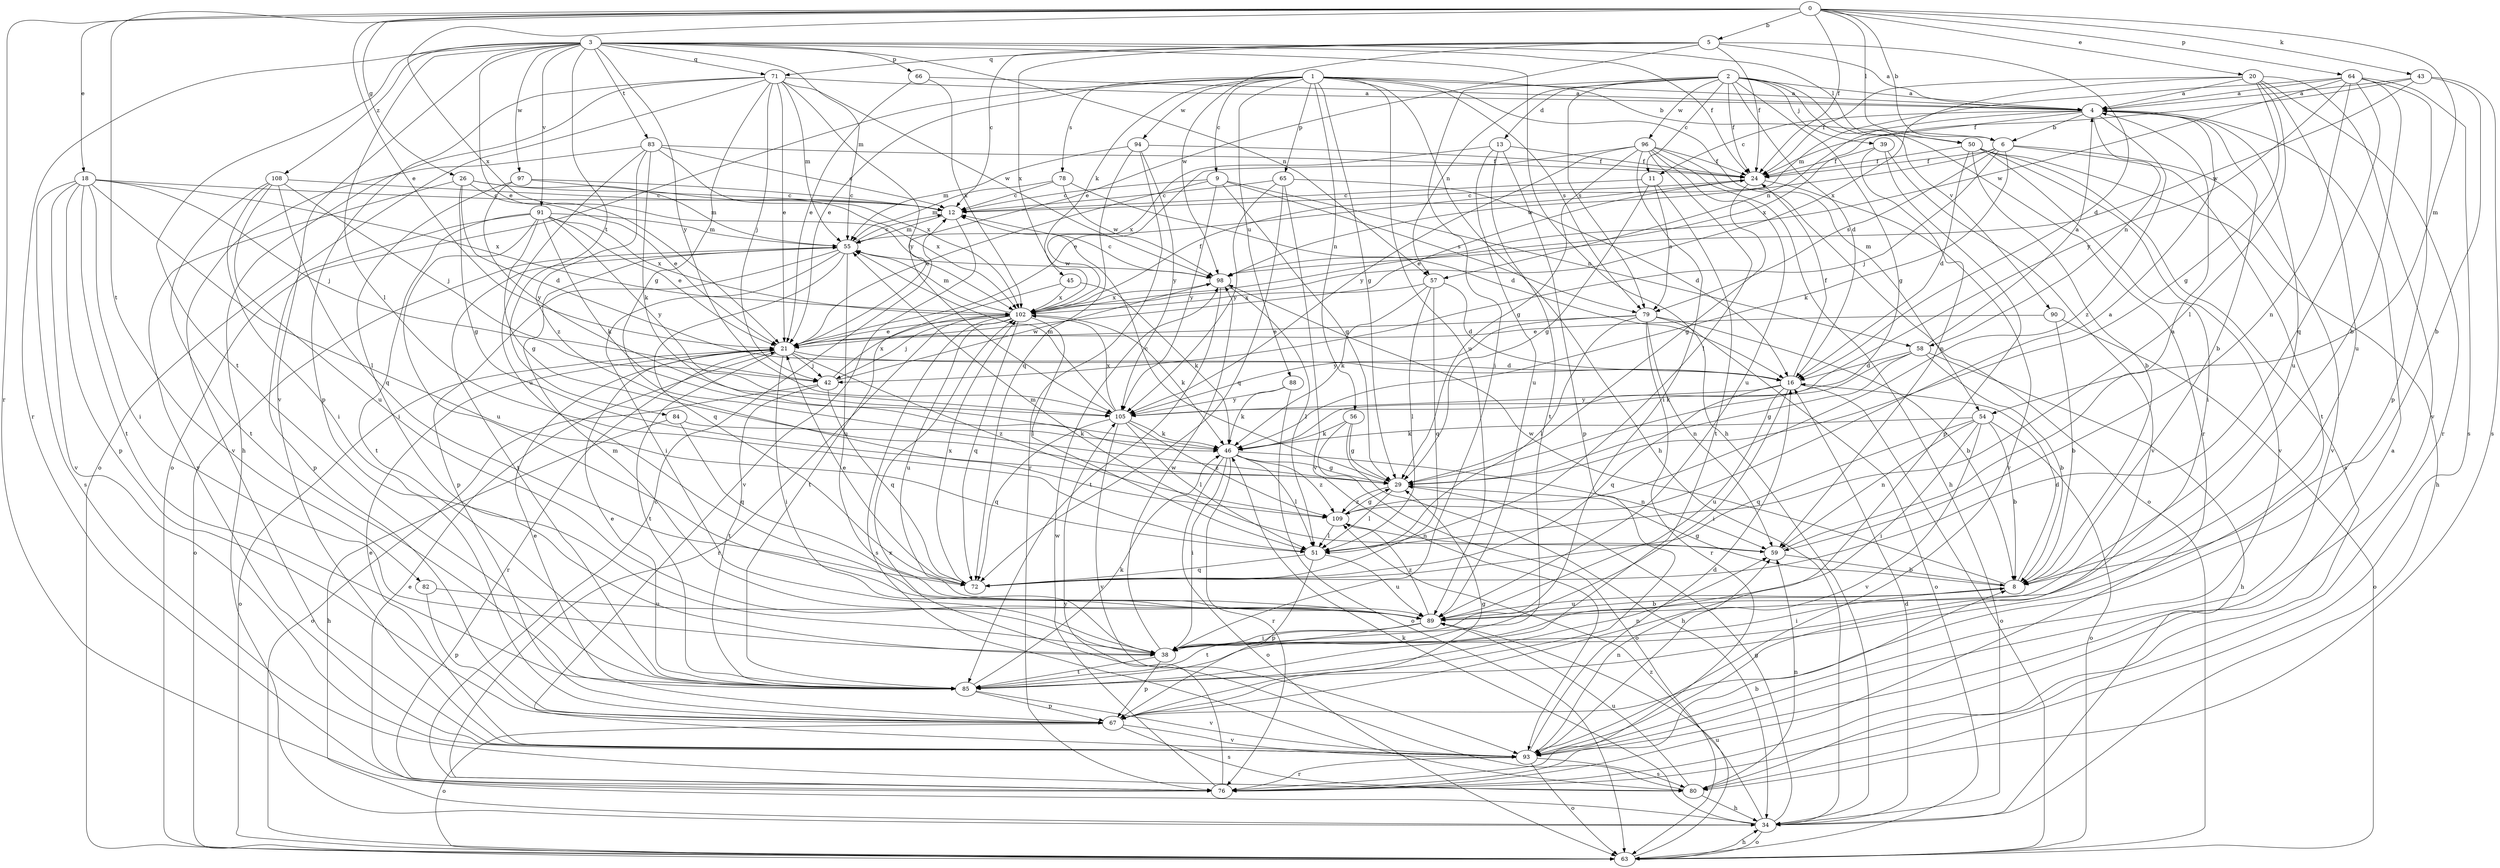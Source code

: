 strict digraph  {
0;
1;
2;
3;
4;
5;
6;
8;
9;
11;
12;
13;
16;
18;
20;
21;
24;
26;
29;
34;
38;
39;
42;
43;
45;
46;
50;
51;
54;
55;
56;
57;
58;
59;
63;
64;
65;
66;
67;
71;
72;
76;
78;
79;
80;
82;
83;
84;
85;
88;
89;
90;
91;
93;
94;
96;
97;
98;
102;
105;
108;
109;
0 -> 5  [label=b];
0 -> 6  [label=b];
0 -> 18  [label=e];
0 -> 20  [label=e];
0 -> 21  [label=e];
0 -> 24  [label=f];
0 -> 26  [label=g];
0 -> 43  [label=k];
0 -> 50  [label=l];
0 -> 54  [label=m];
0 -> 64  [label=p];
0 -> 76  [label=r];
0 -> 82  [label=t];
0 -> 102  [label=x];
1 -> 4  [label=a];
1 -> 6  [label=b];
1 -> 9  [label=c];
1 -> 21  [label=e];
1 -> 29  [label=g];
1 -> 34  [label=h];
1 -> 45  [label=k];
1 -> 54  [label=m];
1 -> 56  [label=n];
1 -> 63  [label=o];
1 -> 65  [label=p];
1 -> 78  [label=s];
1 -> 79  [label=s];
1 -> 88  [label=u];
1 -> 89  [label=u];
1 -> 94  [label=w];
2 -> 4  [label=a];
2 -> 11  [label=c];
2 -> 13  [label=d];
2 -> 16  [label=d];
2 -> 24  [label=f];
2 -> 29  [label=g];
2 -> 38  [label=i];
2 -> 39  [label=j];
2 -> 57  [label=n];
2 -> 76  [label=r];
2 -> 79  [label=s];
2 -> 90  [label=v];
2 -> 96  [label=w];
3 -> 21  [label=e];
3 -> 24  [label=f];
3 -> 34  [label=h];
3 -> 50  [label=l];
3 -> 51  [label=l];
3 -> 55  [label=m];
3 -> 57  [label=n];
3 -> 66  [label=p];
3 -> 71  [label=q];
3 -> 76  [label=r];
3 -> 83  [label=t];
3 -> 84  [label=t];
3 -> 85  [label=t];
3 -> 91  [label=v];
3 -> 93  [label=v];
3 -> 97  [label=w];
3 -> 105  [label=y];
3 -> 108  [label=z];
4 -> 6  [label=b];
4 -> 8  [label=b];
4 -> 11  [label=c];
4 -> 57  [label=n];
4 -> 58  [label=n];
4 -> 89  [label=u];
4 -> 102  [label=x];
4 -> 109  [label=z];
5 -> 4  [label=a];
5 -> 12  [label=c];
5 -> 16  [label=d];
5 -> 21  [label=e];
5 -> 24  [label=f];
5 -> 71  [label=q];
5 -> 98  [label=w];
5 -> 102  [label=x];
6 -> 24  [label=f];
6 -> 42  [label=j];
6 -> 46  [label=k];
6 -> 79  [label=s];
6 -> 85  [label=t];
6 -> 93  [label=v];
6 -> 98  [label=w];
8 -> 16  [label=d];
8 -> 29  [label=g];
8 -> 38  [label=i];
8 -> 89  [label=u];
8 -> 98  [label=w];
9 -> 12  [label=c];
9 -> 21  [label=e];
9 -> 29  [label=g];
9 -> 58  [label=n];
9 -> 79  [label=s];
9 -> 105  [label=y];
11 -> 12  [label=c];
11 -> 29  [label=g];
11 -> 79  [label=s];
11 -> 85  [label=t];
12 -> 55  [label=m];
12 -> 93  [label=v];
13 -> 24  [label=f];
13 -> 67  [label=p];
13 -> 85  [label=t];
13 -> 89  [label=u];
13 -> 102  [label=x];
16 -> 24  [label=f];
16 -> 38  [label=i];
16 -> 63  [label=o];
16 -> 72  [label=q];
16 -> 89  [label=u];
16 -> 105  [label=y];
18 -> 12  [label=c];
18 -> 38  [label=i];
18 -> 42  [label=j];
18 -> 51  [label=l];
18 -> 67  [label=p];
18 -> 80  [label=s];
18 -> 85  [label=t];
18 -> 93  [label=v];
18 -> 102  [label=x];
20 -> 4  [label=a];
20 -> 24  [label=f];
20 -> 29  [label=g];
20 -> 51  [label=l];
20 -> 76  [label=r];
20 -> 89  [label=u];
20 -> 93  [label=v];
20 -> 102  [label=x];
21 -> 16  [label=d];
21 -> 38  [label=i];
21 -> 42  [label=j];
21 -> 63  [label=o];
21 -> 76  [label=r];
21 -> 85  [label=t];
21 -> 109  [label=z];
24 -> 12  [label=c];
24 -> 21  [label=e];
24 -> 29  [label=g];
24 -> 93  [label=v];
26 -> 12  [label=c];
26 -> 16  [label=d];
26 -> 21  [label=e];
26 -> 29  [label=g];
26 -> 55  [label=m];
26 -> 93  [label=v];
29 -> 12  [label=c];
29 -> 51  [label=l];
29 -> 109  [label=z];
34 -> 16  [label=d];
34 -> 21  [label=e];
34 -> 29  [label=g];
34 -> 46  [label=k];
34 -> 63  [label=o];
34 -> 109  [label=z];
38 -> 55  [label=m];
38 -> 67  [label=p];
38 -> 85  [label=t];
38 -> 98  [label=w];
39 -> 24  [label=f];
39 -> 59  [label=n];
39 -> 67  [label=p];
39 -> 93  [label=v];
42 -> 63  [label=o];
42 -> 72  [label=q];
42 -> 85  [label=t];
42 -> 98  [label=w];
42 -> 102  [label=x];
43 -> 4  [label=a];
43 -> 8  [label=b];
43 -> 24  [label=f];
43 -> 80  [label=s];
43 -> 98  [label=w];
45 -> 46  [label=k];
45 -> 85  [label=t];
45 -> 102  [label=x];
46 -> 29  [label=g];
46 -> 38  [label=i];
46 -> 51  [label=l];
46 -> 59  [label=n];
46 -> 63  [label=o];
46 -> 76  [label=r];
46 -> 109  [label=z];
50 -> 8  [label=b];
50 -> 16  [label=d];
50 -> 24  [label=f];
50 -> 34  [label=h];
50 -> 38  [label=i];
50 -> 80  [label=s];
50 -> 93  [label=v];
51 -> 67  [label=p];
51 -> 72  [label=q];
51 -> 89  [label=u];
54 -> 8  [label=b];
54 -> 38  [label=i];
54 -> 46  [label=k];
54 -> 59  [label=n];
54 -> 63  [label=o];
54 -> 72  [label=q];
54 -> 93  [label=v];
55 -> 12  [label=c];
55 -> 38  [label=i];
55 -> 63  [label=o];
55 -> 67  [label=p];
55 -> 72  [label=q];
55 -> 85  [label=t];
55 -> 89  [label=u];
55 -> 98  [label=w];
56 -> 29  [label=g];
56 -> 34  [label=h];
56 -> 46  [label=k];
56 -> 63  [label=o];
57 -> 16  [label=d];
57 -> 46  [label=k];
57 -> 51  [label=l];
57 -> 72  [label=q];
57 -> 102  [label=x];
58 -> 4  [label=a];
58 -> 8  [label=b];
58 -> 16  [label=d];
58 -> 29  [label=g];
58 -> 34  [label=h];
58 -> 46  [label=k];
59 -> 4  [label=a];
59 -> 8  [label=b];
59 -> 55  [label=m];
63 -> 34  [label=h];
63 -> 89  [label=u];
64 -> 4  [label=a];
64 -> 8  [label=b];
64 -> 55  [label=m];
64 -> 59  [label=n];
64 -> 67  [label=p];
64 -> 72  [label=q];
64 -> 80  [label=s];
64 -> 98  [label=w];
64 -> 105  [label=y];
65 -> 12  [label=c];
65 -> 16  [label=d];
65 -> 72  [label=q];
65 -> 93  [label=v];
65 -> 105  [label=y];
66 -> 4  [label=a];
66 -> 21  [label=e];
66 -> 102  [label=x];
67 -> 21  [label=e];
67 -> 29  [label=g];
67 -> 63  [label=o];
67 -> 80  [label=s];
67 -> 93  [label=v];
71 -> 4  [label=a];
71 -> 21  [label=e];
71 -> 29  [label=g];
71 -> 34  [label=h];
71 -> 42  [label=j];
71 -> 55  [label=m];
71 -> 63  [label=o];
71 -> 67  [label=p];
71 -> 98  [label=w];
71 -> 105  [label=y];
72 -> 21  [label=e];
72 -> 102  [label=x];
76 -> 4  [label=a];
76 -> 8  [label=b];
76 -> 12  [label=c];
76 -> 98  [label=w];
76 -> 105  [label=y];
78 -> 12  [label=c];
78 -> 16  [label=d];
78 -> 55  [label=m];
78 -> 98  [label=w];
79 -> 8  [label=b];
79 -> 21  [label=e];
79 -> 51  [label=l];
79 -> 59  [label=n];
79 -> 63  [label=o];
79 -> 76  [label=r];
79 -> 105  [label=y];
80 -> 34  [label=h];
80 -> 59  [label=n];
80 -> 89  [label=u];
80 -> 102  [label=x];
82 -> 67  [label=p];
82 -> 89  [label=u];
83 -> 12  [label=c];
83 -> 24  [label=f];
83 -> 46  [label=k];
83 -> 89  [label=u];
83 -> 93  [label=v];
83 -> 102  [label=x];
83 -> 109  [label=z];
84 -> 34  [label=h];
84 -> 46  [label=k];
84 -> 72  [label=q];
85 -> 21  [label=e];
85 -> 46  [label=k];
85 -> 59  [label=n];
85 -> 67  [label=p];
85 -> 93  [label=v];
88 -> 46  [label=k];
88 -> 63  [label=o];
88 -> 105  [label=y];
89 -> 8  [label=b];
89 -> 38  [label=i];
89 -> 85  [label=t];
89 -> 109  [label=z];
90 -> 8  [label=b];
90 -> 21  [label=e];
90 -> 63  [label=o];
91 -> 21  [label=e];
91 -> 29  [label=g];
91 -> 46  [label=k];
91 -> 55  [label=m];
91 -> 67  [label=p];
91 -> 85  [label=t];
91 -> 89  [label=u];
91 -> 102  [label=x];
91 -> 105  [label=y];
93 -> 16  [label=d];
93 -> 21  [label=e];
93 -> 59  [label=n];
93 -> 63  [label=o];
93 -> 76  [label=r];
93 -> 80  [label=s];
94 -> 24  [label=f];
94 -> 55  [label=m];
94 -> 72  [label=q];
94 -> 76  [label=r];
94 -> 105  [label=y];
96 -> 21  [label=e];
96 -> 24  [label=f];
96 -> 29  [label=g];
96 -> 34  [label=h];
96 -> 38  [label=i];
96 -> 51  [label=l];
96 -> 63  [label=o];
96 -> 89  [label=u];
96 -> 105  [label=y];
97 -> 12  [label=c];
97 -> 38  [label=i];
97 -> 102  [label=x];
97 -> 105  [label=y];
98 -> 12  [label=c];
98 -> 51  [label=l];
98 -> 85  [label=t];
98 -> 102  [label=x];
102 -> 21  [label=e];
102 -> 24  [label=f];
102 -> 42  [label=j];
102 -> 46  [label=k];
102 -> 51  [label=l];
102 -> 55  [label=m];
102 -> 72  [label=q];
102 -> 76  [label=r];
102 -> 80  [label=s];
102 -> 89  [label=u];
105 -> 46  [label=k];
105 -> 51  [label=l];
105 -> 55  [label=m];
105 -> 72  [label=q];
105 -> 93  [label=v];
105 -> 102  [label=x];
105 -> 109  [label=z];
108 -> 12  [label=c];
108 -> 38  [label=i];
108 -> 42  [label=j];
108 -> 72  [label=q];
108 -> 85  [label=t];
108 -> 89  [label=u];
109 -> 4  [label=a];
109 -> 29  [label=g];
109 -> 51  [label=l];
109 -> 59  [label=n];
}
